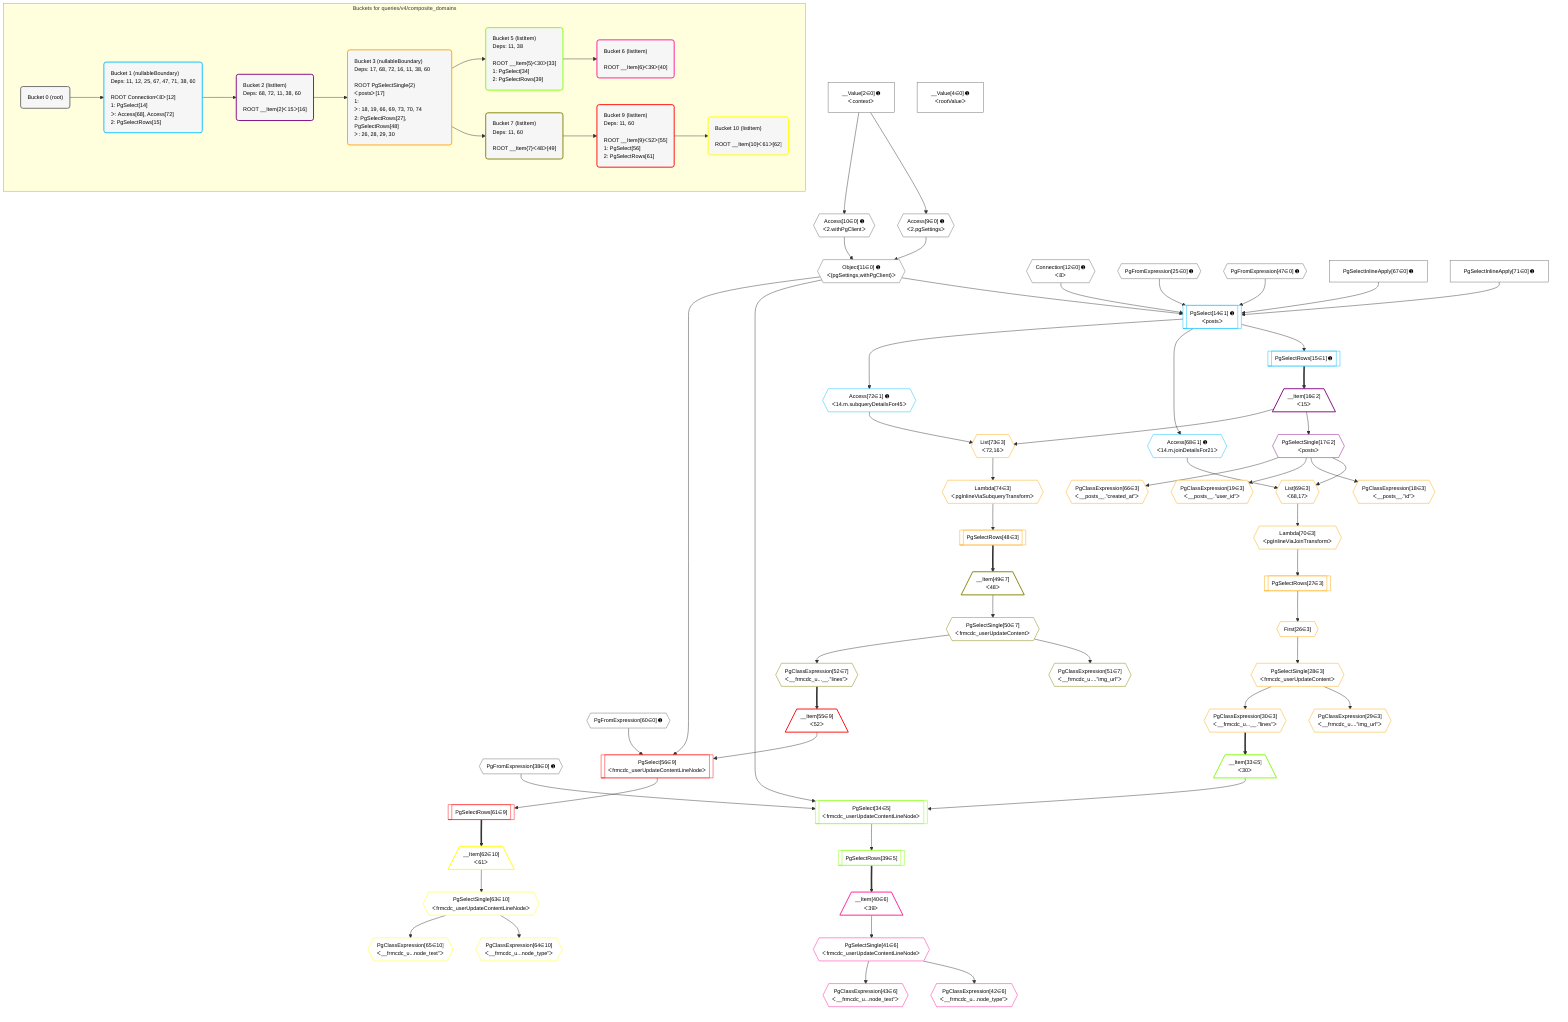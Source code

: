 %%{init: {'themeVariables': { 'fontSize': '12px'}}}%%
graph TD
    classDef path fill:#eee,stroke:#000,color:#000
    classDef plan fill:#fff,stroke-width:1px,color:#000
    classDef itemplan fill:#fff,stroke-width:2px,color:#000
    classDef unbatchedplan fill:#dff,stroke-width:1px,color:#000
    classDef sideeffectplan fill:#fcc,stroke-width:2px,color:#000
    classDef bucket fill:#f6f6f6,color:#000,stroke-width:2px,text-align:left


    %% plan dependencies
    Object11{{"Object[11∈0] ➊<br />ᐸ{pgSettings,withPgClient}ᐳ"}}:::plan
    Access9{{"Access[9∈0] ➊<br />ᐸ2.pgSettingsᐳ"}}:::plan
    Access10{{"Access[10∈0] ➊<br />ᐸ2.withPgClientᐳ"}}:::plan
    Access9 & Access10 --> Object11
    __Value2["__Value[2∈0] ➊<br />ᐸcontextᐳ"]:::plan
    __Value2 --> Access9
    __Value2 --> Access10
    __Value4["__Value[4∈0] ➊<br />ᐸrootValueᐳ"]:::plan
    Connection12{{"Connection[12∈0] ➊<br />ᐸ8ᐳ"}}:::plan
    PgFromExpression25{{"PgFromExpression[25∈0] ➊"}}:::plan
    PgFromExpression38{{"PgFromExpression[38∈0] ➊"}}:::plan
    PgFromExpression47{{"PgFromExpression[47∈0] ➊"}}:::plan
    PgFromExpression60{{"PgFromExpression[60∈0] ➊"}}:::plan
    PgSelectInlineApply67["PgSelectInlineApply[67∈0] ➊"]:::plan
    PgSelectInlineApply71["PgSelectInlineApply[71∈0] ➊"]:::plan
    PgSelect14[["PgSelect[14∈1] ➊<br />ᐸpostsᐳ"]]:::plan
    Object11 & Connection12 & PgFromExpression25 & PgSelectInlineApply67 & PgFromExpression47 & PgSelectInlineApply71 --> PgSelect14
    PgSelectRows15[["PgSelectRows[15∈1] ➊"]]:::plan
    PgSelect14 --> PgSelectRows15
    Access68{{"Access[68∈1] ➊<br />ᐸ14.m.joinDetailsFor21ᐳ"}}:::plan
    PgSelect14 --> Access68
    Access72{{"Access[72∈1] ➊<br />ᐸ14.m.subqueryDetailsFor45ᐳ"}}:::plan
    PgSelect14 --> Access72
    __Item16[/"__Item[16∈2]<br />ᐸ15ᐳ"\]:::itemplan
    PgSelectRows15 ==> __Item16
    PgSelectSingle17{{"PgSelectSingle[17∈2]<br />ᐸpostsᐳ"}}:::plan
    __Item16 --> PgSelectSingle17
    List69{{"List[69∈3]<br />ᐸ68,17ᐳ"}}:::plan
    Access68 & PgSelectSingle17 --> List69
    List73{{"List[73∈3]<br />ᐸ72,16ᐳ"}}:::plan
    Access72 & __Item16 --> List73
    PgClassExpression18{{"PgClassExpression[18∈3]<br />ᐸ__posts__.”id”ᐳ"}}:::plan
    PgSelectSingle17 --> PgClassExpression18
    PgClassExpression19{{"PgClassExpression[19∈3]<br />ᐸ__posts__.”user_id”ᐳ"}}:::plan
    PgSelectSingle17 --> PgClassExpression19
    First26{{"First[26∈3]"}}:::plan
    PgSelectRows27[["PgSelectRows[27∈3]"]]:::plan
    PgSelectRows27 --> First26
    Lambda70{{"Lambda[70∈3]<br />ᐸpgInlineViaJoinTransformᐳ"}}:::plan
    Lambda70 --> PgSelectRows27
    PgSelectSingle28{{"PgSelectSingle[28∈3]<br />ᐸfrmcdc_userUpdateContentᐳ"}}:::plan
    First26 --> PgSelectSingle28
    PgClassExpression29{{"PgClassExpression[29∈3]<br />ᐸ__frmcdc_u....”img_url”ᐳ"}}:::plan
    PgSelectSingle28 --> PgClassExpression29
    PgClassExpression30{{"PgClassExpression[30∈3]<br />ᐸ__frmcdc_u...__.”lines”ᐳ"}}:::plan
    PgSelectSingle28 --> PgClassExpression30
    PgSelectRows48[["PgSelectRows[48∈3]"]]:::plan
    Lambda74{{"Lambda[74∈3]<br />ᐸpgInlineViaSubqueryTransformᐳ"}}:::plan
    Lambda74 --> PgSelectRows48
    PgClassExpression66{{"PgClassExpression[66∈3]<br />ᐸ__posts__.”created_at”ᐳ"}}:::plan
    PgSelectSingle17 --> PgClassExpression66
    List69 --> Lambda70
    List73 --> Lambda74
    PgSelect34[["PgSelect[34∈5]<br />ᐸfrmcdc_userUpdateContentLineNodeᐳ"]]:::plan
    __Item33[/"__Item[33∈5]<br />ᐸ30ᐳ"\]:::itemplan
    Object11 & __Item33 & PgFromExpression38 --> PgSelect34
    PgClassExpression30 ==> __Item33
    PgSelectRows39[["PgSelectRows[39∈5]"]]:::plan
    PgSelect34 --> PgSelectRows39
    __Item40[/"__Item[40∈6]<br />ᐸ39ᐳ"\]:::itemplan
    PgSelectRows39 ==> __Item40
    PgSelectSingle41{{"PgSelectSingle[41∈6]<br />ᐸfrmcdc_userUpdateContentLineNodeᐳ"}}:::plan
    __Item40 --> PgSelectSingle41
    PgClassExpression42{{"PgClassExpression[42∈6]<br />ᐸ__frmcdc_u...node_type”ᐳ"}}:::plan
    PgSelectSingle41 --> PgClassExpression42
    PgClassExpression43{{"PgClassExpression[43∈6]<br />ᐸ__frmcdc_u...node_text”ᐳ"}}:::plan
    PgSelectSingle41 --> PgClassExpression43
    __Item49[/"__Item[49∈7]<br />ᐸ48ᐳ"\]:::itemplan
    PgSelectRows48 ==> __Item49
    PgSelectSingle50{{"PgSelectSingle[50∈7]<br />ᐸfrmcdc_userUpdateContentᐳ"}}:::plan
    __Item49 --> PgSelectSingle50
    PgClassExpression51{{"PgClassExpression[51∈7]<br />ᐸ__frmcdc_u....”img_url”ᐳ"}}:::plan
    PgSelectSingle50 --> PgClassExpression51
    PgClassExpression52{{"PgClassExpression[52∈7]<br />ᐸ__frmcdc_u...__.”lines”ᐳ"}}:::plan
    PgSelectSingle50 --> PgClassExpression52
    PgSelect56[["PgSelect[56∈9]<br />ᐸfrmcdc_userUpdateContentLineNodeᐳ"]]:::plan
    __Item55[/"__Item[55∈9]<br />ᐸ52ᐳ"\]:::itemplan
    Object11 & __Item55 & PgFromExpression60 --> PgSelect56
    PgClassExpression52 ==> __Item55
    PgSelectRows61[["PgSelectRows[61∈9]"]]:::plan
    PgSelect56 --> PgSelectRows61
    __Item62[/"__Item[62∈10]<br />ᐸ61ᐳ"\]:::itemplan
    PgSelectRows61 ==> __Item62
    PgSelectSingle63{{"PgSelectSingle[63∈10]<br />ᐸfrmcdc_userUpdateContentLineNodeᐳ"}}:::plan
    __Item62 --> PgSelectSingle63
    PgClassExpression64{{"PgClassExpression[64∈10]<br />ᐸ__frmcdc_u...node_type”ᐳ"}}:::plan
    PgSelectSingle63 --> PgClassExpression64
    PgClassExpression65{{"PgClassExpression[65∈10]<br />ᐸ__frmcdc_u...node_text”ᐳ"}}:::plan
    PgSelectSingle63 --> PgClassExpression65

    %% define steps

    subgraph "Buckets for queries/v4/composite_domains"
    Bucket0("Bucket 0 (root)"):::bucket
    classDef bucket0 stroke:#696969
    class Bucket0,__Value2,__Value4,Access9,Access10,Object11,Connection12,PgFromExpression25,PgFromExpression38,PgFromExpression47,PgFromExpression60,PgSelectInlineApply67,PgSelectInlineApply71 bucket0
    Bucket1("Bucket 1 (nullableBoundary)<br />Deps: 11, 12, 25, 67, 47, 71, 38, 60<br /><br />ROOT Connectionᐸ8ᐳ[12]<br />1: PgSelect[14]<br />ᐳ: Access[68], Access[72]<br />2: PgSelectRows[15]"):::bucket
    classDef bucket1 stroke:#00bfff
    class Bucket1,PgSelect14,PgSelectRows15,Access68,Access72 bucket1
    Bucket2("Bucket 2 (listItem)<br />Deps: 68, 72, 11, 38, 60<br /><br />ROOT __Item{2}ᐸ15ᐳ[16]"):::bucket
    classDef bucket2 stroke:#7f007f
    class Bucket2,__Item16,PgSelectSingle17 bucket2
    Bucket3("Bucket 3 (nullableBoundary)<br />Deps: 17, 68, 72, 16, 11, 38, 60<br /><br />ROOT PgSelectSingle{2}ᐸpostsᐳ[17]<br />1: <br />ᐳ: 18, 19, 66, 69, 73, 70, 74<br />2: PgSelectRows[27], PgSelectRows[48]<br />ᐳ: 26, 28, 29, 30"):::bucket
    classDef bucket3 stroke:#ffa500
    class Bucket3,PgClassExpression18,PgClassExpression19,First26,PgSelectRows27,PgSelectSingle28,PgClassExpression29,PgClassExpression30,PgSelectRows48,PgClassExpression66,List69,Lambda70,List73,Lambda74 bucket3
    Bucket5("Bucket 5 (listItem)<br />Deps: 11, 38<br /><br />ROOT __Item{5}ᐸ30ᐳ[33]<br />1: PgSelect[34]<br />2: PgSelectRows[39]"):::bucket
    classDef bucket5 stroke:#7fff00
    class Bucket5,__Item33,PgSelect34,PgSelectRows39 bucket5
    Bucket6("Bucket 6 (listItem)<br /><br />ROOT __Item{6}ᐸ39ᐳ[40]"):::bucket
    classDef bucket6 stroke:#ff1493
    class Bucket6,__Item40,PgSelectSingle41,PgClassExpression42,PgClassExpression43 bucket6
    Bucket7("Bucket 7 (listItem)<br />Deps: 11, 60<br /><br />ROOT __Item{7}ᐸ48ᐳ[49]"):::bucket
    classDef bucket7 stroke:#808000
    class Bucket7,__Item49,PgSelectSingle50,PgClassExpression51,PgClassExpression52 bucket7
    Bucket9("Bucket 9 (listItem)<br />Deps: 11, 60<br /><br />ROOT __Item{9}ᐸ52ᐳ[55]<br />1: PgSelect[56]<br />2: PgSelectRows[61]"):::bucket
    classDef bucket9 stroke:#ff0000
    class Bucket9,__Item55,PgSelect56,PgSelectRows61 bucket9
    Bucket10("Bucket 10 (listItem)<br /><br />ROOT __Item{10}ᐸ61ᐳ[62]"):::bucket
    classDef bucket10 stroke:#ffff00
    class Bucket10,__Item62,PgSelectSingle63,PgClassExpression64,PgClassExpression65 bucket10
    Bucket0 --> Bucket1
    Bucket1 --> Bucket2
    Bucket2 --> Bucket3
    Bucket3 --> Bucket5 & Bucket7
    Bucket5 --> Bucket6
    Bucket7 --> Bucket9
    Bucket9 --> Bucket10
    end